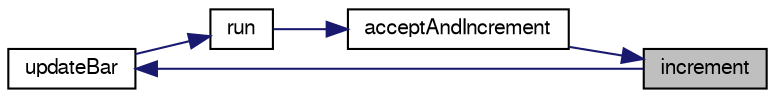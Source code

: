 digraph "increment"
{
 // LATEX_PDF_SIZE
  edge [fontname="FreeSans",fontsize="10",labelfontname="FreeSans",labelfontsize="10"];
  node [fontname="FreeSans",fontsize="10",shape=record];
  rankdir="RL";
  Node24 [label="increment",height=0.2,width=0.4,color="black", fillcolor="grey75", style="filled", fontcolor="black",tooltip="Provide public access to this for pool-close PARFORs."];
  Node24 -> Node25 [dir="back",color="midnightblue",fontsize="10",style="solid",fontname="FreeSans"];
  Node25 [label="acceptAndIncrement",height=0.2,width=0.4,color="black", fillcolor="white", style="filled",URL="$class_parfor_progress_monitor_1_1_prog_server.html#a10b53f040e74de858999f6010878c036",tooltip="If there's a connection - accept and then disconnect; increment our count."];
  Node25 -> Node26 [dir="back",color="midnightblue",fontsize="10",style="solid",fontname="FreeSans"];
  Node26 [label="run",height=0.2,width=0.4,color="black", fillcolor="white", style="filled",URL="$class_parfor_progress_monitor_1_1_prog_server.html#a13a43e6d814de94978c515cb084873b1",tooltip="Loop over accepting connections and updating."];
  Node26 -> Node27 [dir="back",color="midnightblue",fontsize="10",style="solid",fontname="FreeSans"];
  Node27 [label="updateBar",height=0.2,width=0.4,color="black", fillcolor="white", style="filled",URL="$class_parfor_progress_monitor_1_1_prog_server.html#a53af36f24a8ebba1e6283fe659e87c35",tooltip="On the EDT, update the progress bar."];
  Node27 -> Node24 [dir="back",color="midnightblue",fontsize="10",style="solid",fontname="FreeSans"];
}
